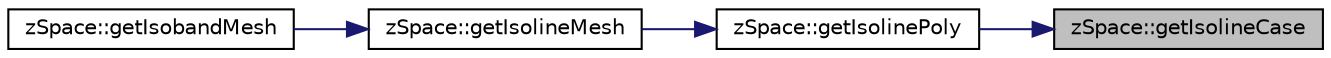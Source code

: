 digraph "zSpace::getIsolineCase"
{
 // LATEX_PDF_SIZE
  edge [fontname="Helvetica",fontsize="10",labelfontname="Helvetica",labelfontsize="10"];
  node [fontname="Helvetica",fontsize="10",shape=record];
  rankdir="RL";
  Node149 [label="zSpace::getIsolineCase",height=0.2,width=0.4,color="black", fillcolor="grey75", style="filled", fontcolor="black",tooltip="This method gets the isoline case based on the input vertex binary values."];
  Node149 -> Node150 [dir="back",color="midnightblue",fontsize="10",style="solid",fontname="Helvetica"];
  Node150 [label="zSpace::getIsolinePoly",height=0.2,width=0.4,color="black", fillcolor="white", style="filled",URL="$group__z_field2_d_utilities.html#gaf7fddb03661f768390489b84311fe0c4",tooltip="This method gets the isoline polygon for the input mesh at the given input face index."];
  Node150 -> Node151 [dir="back",color="midnightblue",fontsize="10",style="solid",fontname="Helvetica"];
  Node151 [label="zSpace::getIsolineMesh",height=0.2,width=0.4,color="black", fillcolor="white", style="filled",URL="$group__z_field2_d_utilities.html#ga63d805729d97ddd318cf0700a234b469",tooltip="This method creates a isoline mesh from the input field mesh at the given field threshold."];
  Node151 -> Node152 [dir="back",color="midnightblue",fontsize="10",style="solid",fontname="Helvetica"];
  Node152 [label="zSpace::getIsobandMesh",height=0.2,width=0.4,color="black", fillcolor="white", style="filled",URL="$group__z_field2_d_utilities.html#ga45610f4909d8d9800db09f245dc8ba8a",tooltip="This method creates a isoband mesh from the input field mesh at the given field threshold."];
}
